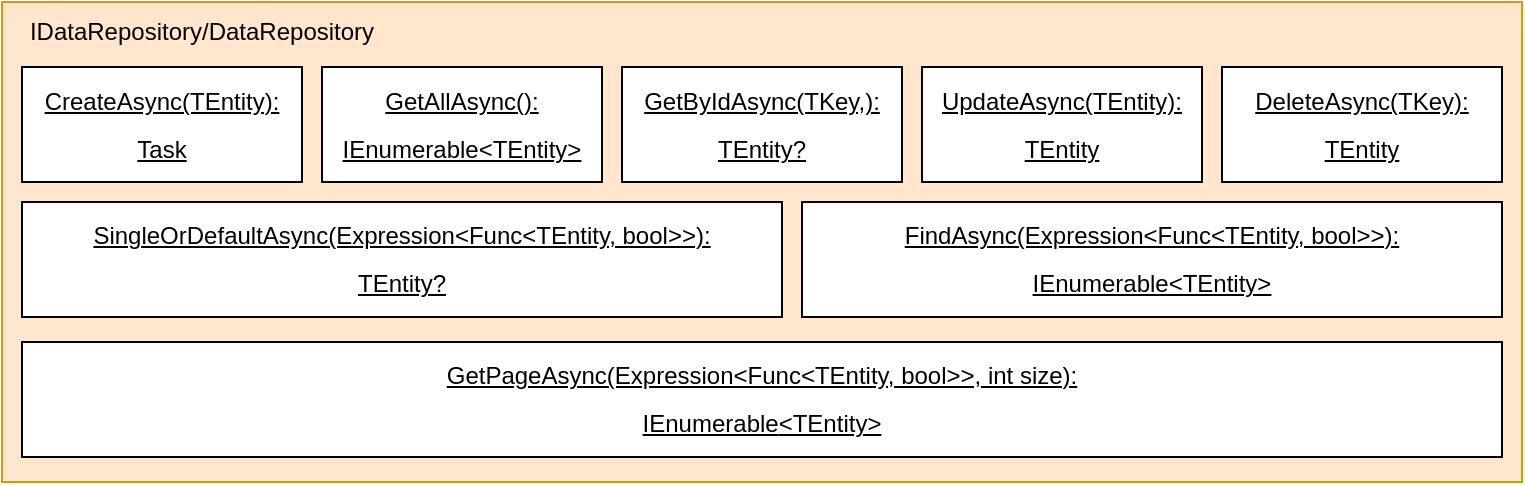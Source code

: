 <mxfile version="22.0.3" type="device">
  <diagram name="Page-1" id="JIRYrXsw5l8v6Ri7uKWN">
    <mxGraphModel dx="880" dy="-647" grid="1" gridSize="10" guides="1" tooltips="1" connect="1" arrows="1" fold="1" page="1" pageScale="1" pageWidth="827" pageHeight="1169" math="0" shadow="0">
      <root>
        <mxCell id="0" />
        <mxCell id="1" parent="0" />
        <mxCell id="ipN-eBTuBick_C5BOzBj-1" value="" style="rounded=0;whiteSpace=wrap;html=1;fillColor=#ffe6cc;strokeColor=#d79b00;" vertex="1" parent="1">
          <mxGeometry x="40" y="1200" width="760" height="240" as="geometry" />
        </mxCell>
        <mxCell id="ipN-eBTuBick_C5BOzBj-2" value="IDataRepository/DataRepository" style="text;html=1;strokeColor=none;fillColor=none;align=center;verticalAlign=middle;whiteSpace=wrap;rounded=0;" vertex="1" parent="1">
          <mxGeometry x="40" y="1200" width="200" height="30" as="geometry" />
        </mxCell>
        <mxCell id="ipN-eBTuBick_C5BOzBj-3" value="&lt;p style=&quot;margin:0px;margin-top:10px;text-align:center;text-decoration:underline;&quot;&gt;CreateAsync(TEntity):&lt;/p&gt;&lt;p style=&quot;margin:0px;margin-top:10px;text-align:center;text-decoration:underline;&quot;&gt;Task&lt;/p&gt;" style="shape=rect;html=1;overflow=fill;whiteSpace=wrap;" vertex="1" parent="1">
          <mxGeometry x="50" y="1232.5" width="140" height="57.5" as="geometry" />
        </mxCell>
        <mxCell id="ipN-eBTuBick_C5BOzBj-4" value="&lt;p style=&quot;margin:0px;margin-top:10px;text-align:center;text-decoration:underline;&quot;&gt;GetAllAsync():&lt;/p&gt;&lt;p style=&quot;margin:0px;margin-top:10px;text-align:center;text-decoration:underline;&quot;&gt;IEnumerable&amp;lt;TEntity&amp;gt;&lt;/p&gt;" style="shape=rect;html=1;overflow=fill;whiteSpace=wrap;" vertex="1" parent="1">
          <mxGeometry x="200" y="1232.5" width="140" height="57.5" as="geometry" />
        </mxCell>
        <mxCell id="ipN-eBTuBick_C5BOzBj-5" value="&lt;p style=&quot;margin:0px;margin-top:10px;text-align:center;text-decoration:underline;&quot;&gt;GetByIdAsync(TKey,):&lt;/p&gt;&lt;p style=&quot;margin:0px;margin-top:10px;text-align:center;text-decoration:underline;&quot;&gt;TEntity?&lt;/p&gt;" style="shape=rect;html=1;overflow=fill;whiteSpace=wrap;" vertex="1" parent="1">
          <mxGeometry x="350" y="1232.5" width="140" height="57.5" as="geometry" />
        </mxCell>
        <mxCell id="ipN-eBTuBick_C5BOzBj-6" value="&lt;p style=&quot;margin:0px;margin-top:10px;text-align:center;text-decoration:underline;&quot;&gt;GetPageAsync(Expression&amp;lt;Func&amp;lt;TEntity, bool&amp;gt;&amp;gt;, int size):&lt;/p&gt;&lt;p style=&quot;margin:0px;margin-top:10px;text-align:center;text-decoration:underline;&quot;&gt;&lt;/p&gt;&lt;u&gt;IEnumerable&lt;/u&gt;&lt;span style=&quot;text-decoration-line: underline; background-color: initial;&quot;&gt;&amp;lt;TEntity&amp;gt;&lt;/span&gt;" style="shape=rect;html=1;overflow=fill;whiteSpace=wrap;" vertex="1" parent="1">
          <mxGeometry x="50" y="1370" width="740" height="57.5" as="geometry" />
        </mxCell>
        <mxCell id="ipN-eBTuBick_C5BOzBj-7" value="&lt;p style=&quot;margin:0px;margin-top:10px;text-align:center;text-decoration:underline;&quot;&gt;SingleOrDefaultAsync(Expression&amp;lt;Func&amp;lt;TEntity, bool&amp;gt;&amp;gt;):&lt;/p&gt;&lt;p style=&quot;margin:0px;margin-top:10px;text-align:center;text-decoration:underline;&quot;&gt;TEntity?&lt;/p&gt;" style="shape=rect;html=1;overflow=fill;whiteSpace=wrap;" vertex="1" parent="1">
          <mxGeometry x="50" y="1300" width="380" height="57.5" as="geometry" />
        </mxCell>
        <mxCell id="ipN-eBTuBick_C5BOzBj-8" value="&lt;p style=&quot;margin:0px;margin-top:10px;text-align:center;text-decoration:underline;&quot;&gt;FindAsync(Expression&amp;lt;Func&amp;lt;TEntity, bool&amp;gt;&amp;gt;):&lt;/p&gt;&lt;p style=&quot;margin:0px;margin-top:10px;text-align:center;text-decoration:underline;&quot;&gt;IEnumerable&amp;lt;TEntity&amp;gt;&lt;br&gt;&lt;/p&gt;" style="shape=rect;html=1;overflow=fill;whiteSpace=wrap;" vertex="1" parent="1">
          <mxGeometry x="440" y="1300" width="350" height="57.5" as="geometry" />
        </mxCell>
        <mxCell id="ipN-eBTuBick_C5BOzBj-9" value="&lt;p style=&quot;margin:0px;margin-top:10px;text-align:center;text-decoration:underline;&quot;&gt;UpdateAsync(TEntity):&lt;/p&gt;&lt;p style=&quot;margin:0px;margin-top:10px;text-align:center;text-decoration:underline;&quot;&gt;TEntity&lt;/p&gt;" style="shape=rect;html=1;overflow=fill;whiteSpace=wrap;" vertex="1" parent="1">
          <mxGeometry x="500" y="1232.5" width="140" height="57.5" as="geometry" />
        </mxCell>
        <mxCell id="ipN-eBTuBick_C5BOzBj-10" value="&lt;p style=&quot;margin:0px;margin-top:10px;text-align:center;text-decoration:underline;&quot;&gt;DeleteAsync(TKey):&lt;/p&gt;&lt;p style=&quot;margin:0px;margin-top:10px;text-align:center;text-decoration:underline;&quot;&gt;TEntity&lt;/p&gt;" style="shape=rect;html=1;overflow=fill;whiteSpace=wrap;" vertex="1" parent="1">
          <mxGeometry x="650" y="1232.5" width="140" height="57.5" as="geometry" />
        </mxCell>
      </root>
    </mxGraphModel>
  </diagram>
</mxfile>
